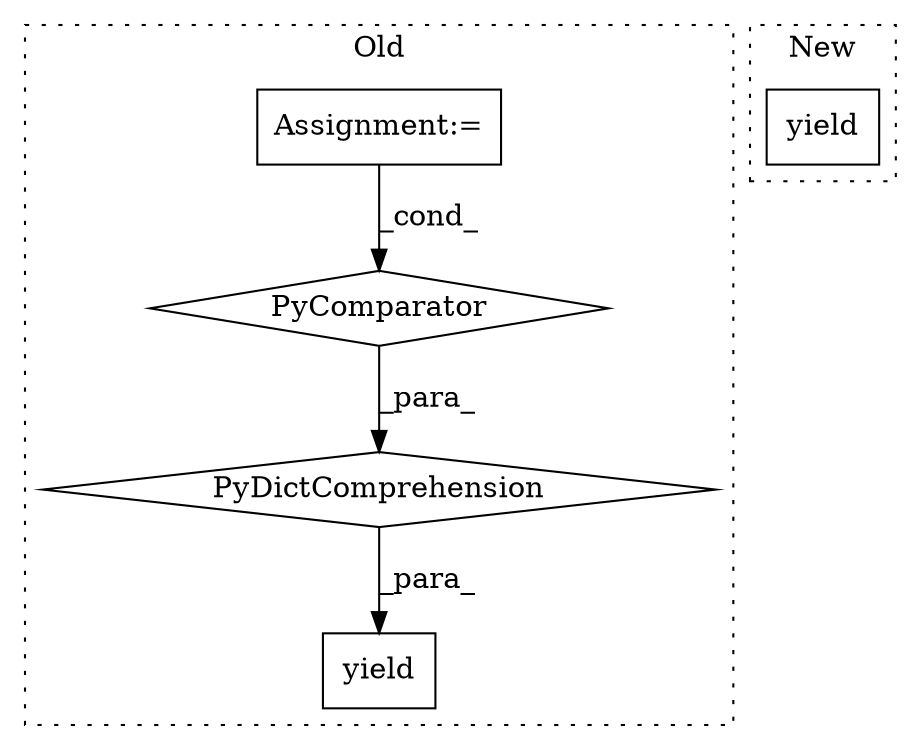 digraph G {
subgraph cluster0 {
1 [label="PyDictComprehension" a="110" s="10424" l="206" shape="diamond"];
3 [label="PyComparator" a="113" s="10598" l="24" shape="diamond"];
4 [label="Assignment:=" a="7" s="10598" l="24" shape="box"];
5 [label="yield" a="112" s="10404" l="20" shape="box"];
label = "Old";
style="dotted";
}
subgraph cluster1 {
2 [label="yield" a="112" s="10067" l="7" shape="box"];
label = "New";
style="dotted";
}
1 -> 5 [label="_para_"];
3 -> 1 [label="_para_"];
4 -> 3 [label="_cond_"];
}